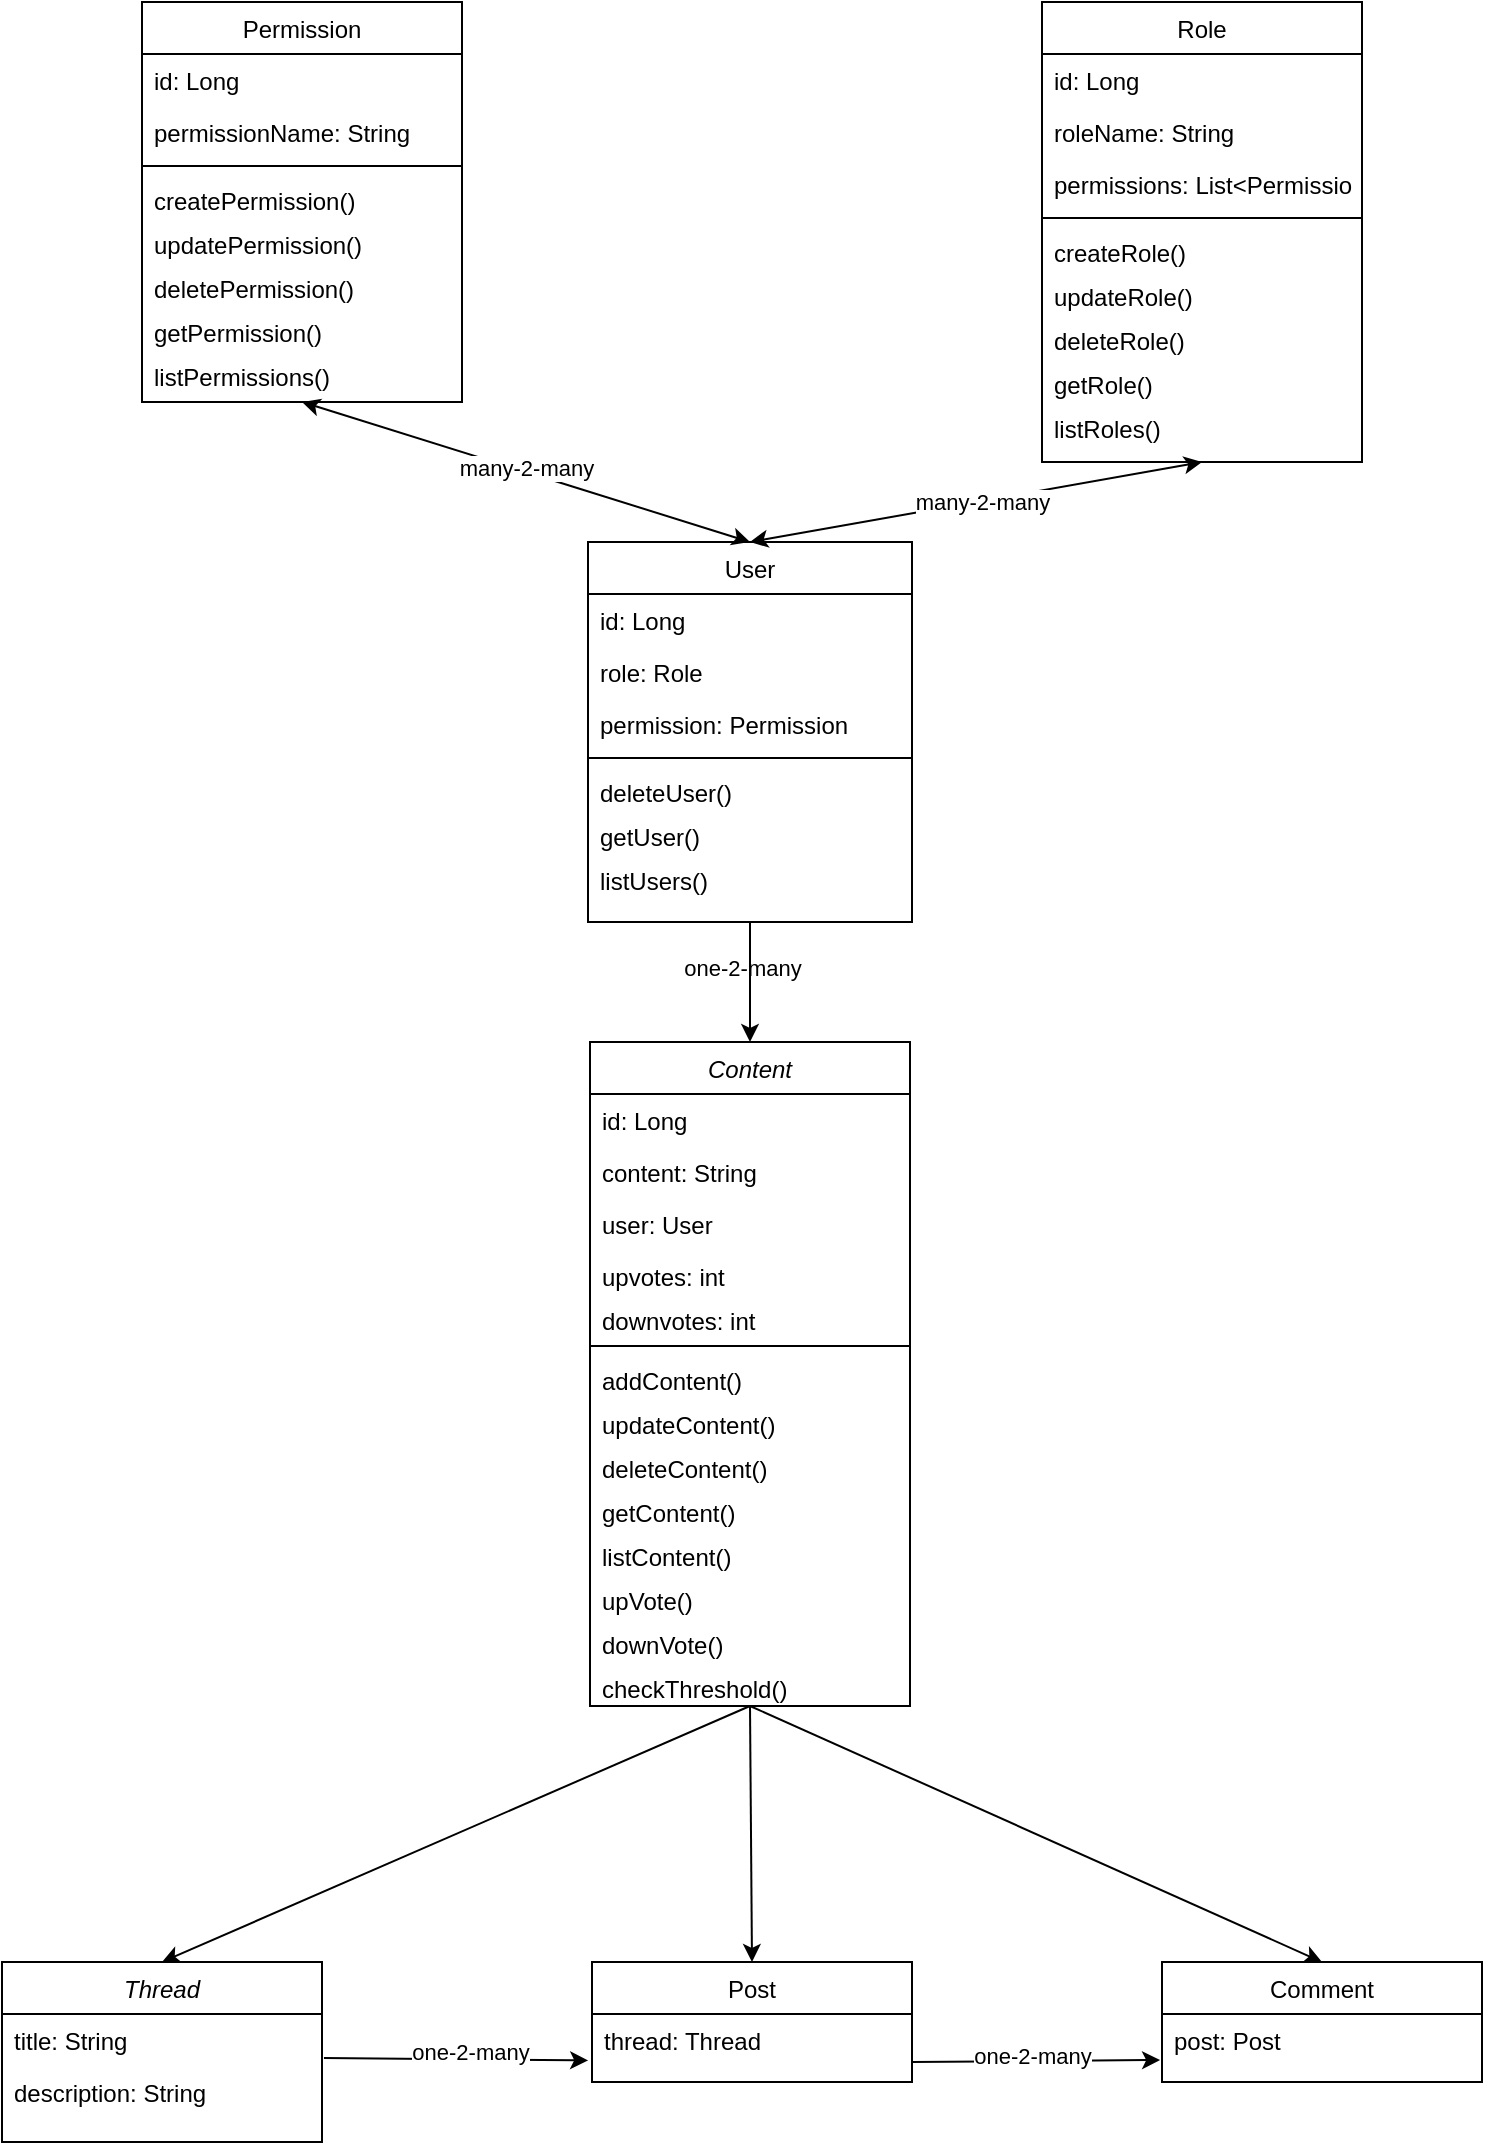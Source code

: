 <mxfile version="24.2.5" type="github">
  <diagram id="C5RBs43oDa-KdzZeNtuy" name="Page-1">
    <mxGraphModel dx="1146" dy="1890" grid="1" gridSize="10" guides="1" tooltips="1" connect="1" arrows="1" fold="1" page="1" pageScale="1" pageWidth="827" pageHeight="1169" math="0" shadow="0">
      <root>
        <mxCell id="WIyWlLk6GJQsqaUBKTNV-0" />
        <mxCell id="WIyWlLk6GJQsqaUBKTNV-1" parent="WIyWlLk6GJQsqaUBKTNV-0" />
        <mxCell id="zkfFHV4jXpPFQw0GAbJ--0" value="Thread" style="swimlane;fontStyle=2;align=center;verticalAlign=top;childLayout=stackLayout;horizontal=1;startSize=26;horizontalStack=0;resizeParent=1;resizeLast=0;collapsible=1;marginBottom=0;rounded=0;shadow=0;strokeWidth=1;" parent="WIyWlLk6GJQsqaUBKTNV-1" vertex="1">
          <mxGeometry x="40" y="510" width="160" height="90" as="geometry">
            <mxRectangle x="230" y="140" width="160" height="26" as="alternateBounds" />
          </mxGeometry>
        </mxCell>
        <mxCell id="zkfFHV4jXpPFQw0GAbJ--2" value="title: String" style="text;align=left;verticalAlign=top;spacingLeft=4;spacingRight=4;overflow=hidden;rotatable=0;points=[[0,0.5],[1,0.5]];portConstraint=eastwest;rounded=0;shadow=0;html=0;" parent="zkfFHV4jXpPFQw0GAbJ--0" vertex="1">
          <mxGeometry y="26" width="160" height="26" as="geometry" />
        </mxCell>
        <mxCell id="nu5phUJEbCEw3xwLuSSD-2" value="description: String" style="text;align=left;verticalAlign=top;spacingLeft=4;spacingRight=4;overflow=hidden;rotatable=0;points=[[0,0.5],[1,0.5]];portConstraint=eastwest;rounded=0;shadow=0;html=0;" parent="zkfFHV4jXpPFQw0GAbJ--0" vertex="1">
          <mxGeometry y="52" width="160" height="26" as="geometry" />
        </mxCell>
        <mxCell id="zkfFHV4jXpPFQw0GAbJ--6" value="Comment" style="swimlane;fontStyle=0;align=center;verticalAlign=top;childLayout=stackLayout;horizontal=1;startSize=26;horizontalStack=0;resizeParent=1;resizeLast=0;collapsible=1;marginBottom=0;rounded=0;shadow=0;strokeWidth=1;" parent="WIyWlLk6GJQsqaUBKTNV-1" vertex="1">
          <mxGeometry x="620" y="510" width="160" height="60" as="geometry">
            <mxRectangle x="130" y="380" width="160" height="26" as="alternateBounds" />
          </mxGeometry>
        </mxCell>
        <mxCell id="nu5phUJEbCEw3xwLuSSD-4" value="post: Post" style="text;align=left;verticalAlign=top;spacingLeft=4;spacingRight=4;overflow=hidden;rotatable=0;points=[[0,0.5],[1,0.5]];portConstraint=eastwest;rounded=0;shadow=0;html=0;" parent="zkfFHV4jXpPFQw0GAbJ--6" vertex="1">
          <mxGeometry y="26" width="160" height="26" as="geometry" />
        </mxCell>
        <mxCell id="zkfFHV4jXpPFQw0GAbJ--13" value="User" style="swimlane;fontStyle=0;align=center;verticalAlign=top;childLayout=stackLayout;horizontal=1;startSize=26;horizontalStack=0;resizeParent=1;resizeLast=0;collapsible=1;marginBottom=0;rounded=0;shadow=0;strokeWidth=1;" parent="WIyWlLk6GJQsqaUBKTNV-1" vertex="1">
          <mxGeometry x="333" y="-200" width="162" height="190" as="geometry">
            <mxRectangle x="340" y="380" width="170" height="26" as="alternateBounds" />
          </mxGeometry>
        </mxCell>
        <mxCell id="zkfFHV4jXpPFQw0GAbJ--14" value="id: Long" style="text;align=left;verticalAlign=top;spacingLeft=4;spacingRight=4;overflow=hidden;rotatable=0;points=[[0,0.5],[1,0.5]];portConstraint=eastwest;" parent="zkfFHV4jXpPFQw0GAbJ--13" vertex="1">
          <mxGeometry y="26" width="162" height="26" as="geometry" />
        </mxCell>
        <mxCell id="nu5phUJEbCEw3xwLuSSD-6" value="role: Role" style="text;align=left;verticalAlign=top;spacingLeft=4;spacingRight=4;overflow=hidden;rotatable=0;points=[[0,0.5],[1,0.5]];portConstraint=eastwest;" parent="zkfFHV4jXpPFQw0GAbJ--13" vertex="1">
          <mxGeometry y="52" width="162" height="26" as="geometry" />
        </mxCell>
        <mxCell id="nu5phUJEbCEw3xwLuSSD-7" value="permission: Permission" style="text;align=left;verticalAlign=top;spacingLeft=4;spacingRight=4;overflow=hidden;rotatable=0;points=[[0,0.5],[1,0.5]];portConstraint=eastwest;" parent="zkfFHV4jXpPFQw0GAbJ--13" vertex="1">
          <mxGeometry y="78" width="162" height="26" as="geometry" />
        </mxCell>
        <mxCell id="nu5phUJEbCEw3xwLuSSD-33" value="" style="line;html=1;strokeWidth=1;align=left;verticalAlign=middle;spacingTop=-1;spacingLeft=3;spacingRight=3;rotatable=0;labelPosition=right;points=[];portConstraint=eastwest;" parent="zkfFHV4jXpPFQw0GAbJ--13" vertex="1">
          <mxGeometry y="104" width="162" height="8" as="geometry" />
        </mxCell>
        <mxCell id="nu5phUJEbCEw3xwLuSSD-34" value="deleteUser()" style="text;align=left;verticalAlign=top;spacingLeft=4;spacingRight=4;overflow=hidden;rotatable=0;points=[[0,0.5],[1,0.5]];portConstraint=eastwest;rounded=0;shadow=0;html=0;" parent="zkfFHV4jXpPFQw0GAbJ--13" vertex="1">
          <mxGeometry y="112" width="162" height="22" as="geometry" />
        </mxCell>
        <mxCell id="nu5phUJEbCEw3xwLuSSD-35" value="getUser()" style="text;align=left;verticalAlign=top;spacingLeft=4;spacingRight=4;overflow=hidden;rotatable=0;points=[[0,0.5],[1,0.5]];portConstraint=eastwest;rounded=0;shadow=0;html=0;" parent="zkfFHV4jXpPFQw0GAbJ--13" vertex="1">
          <mxGeometry y="134" width="162" height="22" as="geometry" />
        </mxCell>
        <mxCell id="nu5phUJEbCEw3xwLuSSD-36" value="listUsers()" style="text;align=left;verticalAlign=top;spacingLeft=4;spacingRight=4;overflow=hidden;rotatable=0;points=[[0,0.5],[1,0.5]];portConstraint=eastwest;rounded=0;shadow=0;html=0;" parent="zkfFHV4jXpPFQw0GAbJ--13" vertex="1">
          <mxGeometry y="156" width="162" height="22" as="geometry" />
        </mxCell>
        <mxCell id="zkfFHV4jXpPFQw0GAbJ--17" value="Post" style="swimlane;fontStyle=0;align=center;verticalAlign=top;childLayout=stackLayout;horizontal=1;startSize=26;horizontalStack=0;resizeParent=1;resizeLast=0;collapsible=1;marginBottom=0;rounded=0;shadow=0;strokeWidth=1;" parent="WIyWlLk6GJQsqaUBKTNV-1" vertex="1">
          <mxGeometry x="335" y="510" width="160" height="60" as="geometry">
            <mxRectangle x="550" y="140" width="160" height="26" as="alternateBounds" />
          </mxGeometry>
        </mxCell>
        <mxCell id="zkfFHV4jXpPFQw0GAbJ--20" value="thread: Thread" style="text;align=left;verticalAlign=top;spacingLeft=4;spacingRight=4;overflow=hidden;rotatable=0;points=[[0,0.5],[1,0.5]];portConstraint=eastwest;rounded=0;shadow=0;html=0;" parent="zkfFHV4jXpPFQw0GAbJ--17" vertex="1">
          <mxGeometry y="26" width="160" height="26" as="geometry" />
        </mxCell>
        <mxCell id="nu5phUJEbCEw3xwLuSSD-37" value="Role" style="swimlane;fontStyle=0;align=center;verticalAlign=top;childLayout=stackLayout;horizontal=1;startSize=26;horizontalStack=0;resizeParent=1;resizeLast=0;collapsible=1;marginBottom=0;rounded=0;shadow=0;strokeWidth=1;" parent="WIyWlLk6GJQsqaUBKTNV-1" vertex="1">
          <mxGeometry x="560" y="-470" width="160" height="230" as="geometry">
            <mxRectangle x="130" y="380" width="160" height="26" as="alternateBounds" />
          </mxGeometry>
        </mxCell>
        <mxCell id="nu5phUJEbCEw3xwLuSSD-38" value="id: Long" style="text;align=left;verticalAlign=top;spacingLeft=4;spacingRight=4;overflow=hidden;rotatable=0;points=[[0,0.5],[1,0.5]];portConstraint=eastwest;" parent="nu5phUJEbCEw3xwLuSSD-37" vertex="1">
          <mxGeometry y="26" width="160" height="26" as="geometry" />
        </mxCell>
        <mxCell id="nu5phUJEbCEw3xwLuSSD-39" value="roleName: String" style="text;align=left;verticalAlign=top;spacingLeft=4;spacingRight=4;overflow=hidden;rotatable=0;points=[[0,0.5],[1,0.5]];portConstraint=eastwest;rounded=0;shadow=0;html=0;" parent="nu5phUJEbCEw3xwLuSSD-37" vertex="1">
          <mxGeometry y="52" width="160" height="26" as="geometry" />
        </mxCell>
        <mxCell id="nu5phUJEbCEw3xwLuSSD-40" value="permissions: List&lt;Permission&gt;" style="text;align=left;verticalAlign=top;spacingLeft=4;spacingRight=4;overflow=hidden;rotatable=0;points=[[0,0.5],[1,0.5]];portConstraint=eastwest;rounded=0;shadow=0;html=0;" parent="nu5phUJEbCEw3xwLuSSD-37" vertex="1">
          <mxGeometry y="78" width="160" height="26" as="geometry" />
        </mxCell>
        <mxCell id="nu5phUJEbCEw3xwLuSSD-42" value="" style="line;html=1;strokeWidth=1;align=left;verticalAlign=middle;spacingTop=-1;spacingLeft=3;spacingRight=3;rotatable=0;labelPosition=right;points=[];portConstraint=eastwest;" parent="nu5phUJEbCEw3xwLuSSD-37" vertex="1">
          <mxGeometry y="104" width="160" height="8" as="geometry" />
        </mxCell>
        <mxCell id="nu5phUJEbCEw3xwLuSSD-43" value="createRole()" style="text;align=left;verticalAlign=top;spacingLeft=4;spacingRight=4;overflow=hidden;rotatable=0;points=[[0,0.5],[1,0.5]];portConstraint=eastwest;rounded=0;shadow=0;html=0;" parent="nu5phUJEbCEw3xwLuSSD-37" vertex="1">
          <mxGeometry y="112" width="160" height="22" as="geometry" />
        </mxCell>
        <mxCell id="nu5phUJEbCEw3xwLuSSD-44" value="updateRole()" style="text;align=left;verticalAlign=top;spacingLeft=4;spacingRight=4;overflow=hidden;rotatable=0;points=[[0,0.5],[1,0.5]];portConstraint=eastwest;rounded=0;shadow=0;html=0;" parent="nu5phUJEbCEw3xwLuSSD-37" vertex="1">
          <mxGeometry y="134" width="160" height="22" as="geometry" />
        </mxCell>
        <mxCell id="nu5phUJEbCEw3xwLuSSD-45" value="deleteRole()" style="text;align=left;verticalAlign=top;spacingLeft=4;spacingRight=4;overflow=hidden;rotatable=0;points=[[0,0.5],[1,0.5]];portConstraint=eastwest;rounded=0;shadow=0;html=0;" parent="nu5phUJEbCEw3xwLuSSD-37" vertex="1">
          <mxGeometry y="156" width="160" height="22" as="geometry" />
        </mxCell>
        <mxCell id="nu5phUJEbCEw3xwLuSSD-46" value="getRole()" style="text;align=left;verticalAlign=top;spacingLeft=4;spacingRight=4;overflow=hidden;rotatable=0;points=[[0,0.5],[1,0.5]];portConstraint=eastwest;rounded=0;shadow=0;html=0;" parent="nu5phUJEbCEw3xwLuSSD-37" vertex="1">
          <mxGeometry y="178" width="160" height="22" as="geometry" />
        </mxCell>
        <mxCell id="nu5phUJEbCEw3xwLuSSD-47" value="listRoles()" style="text;align=left;verticalAlign=top;spacingLeft=4;spacingRight=4;overflow=hidden;rotatable=0;points=[[0,0.5],[1,0.5]];portConstraint=eastwest;rounded=0;shadow=0;html=0;" parent="nu5phUJEbCEw3xwLuSSD-37" vertex="1">
          <mxGeometry y="200" width="160" height="22" as="geometry" />
        </mxCell>
        <mxCell id="nu5phUJEbCEw3xwLuSSD-48" value="Permission" style="swimlane;fontStyle=0;align=center;verticalAlign=top;childLayout=stackLayout;horizontal=1;startSize=26;horizontalStack=0;resizeParent=1;resizeLast=0;collapsible=1;marginBottom=0;rounded=0;shadow=0;strokeWidth=1;" parent="WIyWlLk6GJQsqaUBKTNV-1" vertex="1">
          <mxGeometry x="110" y="-470" width="160" height="200" as="geometry">
            <mxRectangle x="130" y="380" width="160" height="26" as="alternateBounds" />
          </mxGeometry>
        </mxCell>
        <mxCell id="nu5phUJEbCEw3xwLuSSD-49" value="id: Long" style="text;align=left;verticalAlign=top;spacingLeft=4;spacingRight=4;overflow=hidden;rotatable=0;points=[[0,0.5],[1,0.5]];portConstraint=eastwest;" parent="nu5phUJEbCEw3xwLuSSD-48" vertex="1">
          <mxGeometry y="26" width="160" height="26" as="geometry" />
        </mxCell>
        <mxCell id="nu5phUJEbCEw3xwLuSSD-50" value="permissionName: String" style="text;align=left;verticalAlign=top;spacingLeft=4;spacingRight=4;overflow=hidden;rotatable=0;points=[[0,0.5],[1,0.5]];portConstraint=eastwest;rounded=0;shadow=0;html=0;" parent="nu5phUJEbCEw3xwLuSSD-48" vertex="1">
          <mxGeometry y="52" width="160" height="26" as="geometry" />
        </mxCell>
        <mxCell id="nu5phUJEbCEw3xwLuSSD-52" value="" style="line;html=1;strokeWidth=1;align=left;verticalAlign=middle;spacingTop=-1;spacingLeft=3;spacingRight=3;rotatable=0;labelPosition=right;points=[];portConstraint=eastwest;" parent="nu5phUJEbCEw3xwLuSSD-48" vertex="1">
          <mxGeometry y="78" width="160" height="8" as="geometry" />
        </mxCell>
        <mxCell id="nu5phUJEbCEw3xwLuSSD-53" value="createPermission()" style="text;align=left;verticalAlign=top;spacingLeft=4;spacingRight=4;overflow=hidden;rotatable=0;points=[[0,0.5],[1,0.5]];portConstraint=eastwest;rounded=0;shadow=0;html=0;" parent="nu5phUJEbCEw3xwLuSSD-48" vertex="1">
          <mxGeometry y="86" width="160" height="22" as="geometry" />
        </mxCell>
        <mxCell id="nu5phUJEbCEw3xwLuSSD-54" value="updatePermission()" style="text;align=left;verticalAlign=top;spacingLeft=4;spacingRight=4;overflow=hidden;rotatable=0;points=[[0,0.5],[1,0.5]];portConstraint=eastwest;rounded=0;shadow=0;html=0;" parent="nu5phUJEbCEw3xwLuSSD-48" vertex="1">
          <mxGeometry y="108" width="160" height="22" as="geometry" />
        </mxCell>
        <mxCell id="nu5phUJEbCEw3xwLuSSD-55" value="deletePermission()" style="text;align=left;verticalAlign=top;spacingLeft=4;spacingRight=4;overflow=hidden;rotatable=0;points=[[0,0.5],[1,0.5]];portConstraint=eastwest;rounded=0;shadow=0;html=0;" parent="nu5phUJEbCEw3xwLuSSD-48" vertex="1">
          <mxGeometry y="130" width="160" height="22" as="geometry" />
        </mxCell>
        <mxCell id="nu5phUJEbCEw3xwLuSSD-56" value="getPermission()" style="text;align=left;verticalAlign=top;spacingLeft=4;spacingRight=4;overflow=hidden;rotatable=0;points=[[0,0.5],[1,0.5]];portConstraint=eastwest;rounded=0;shadow=0;html=0;" parent="nu5phUJEbCEw3xwLuSSD-48" vertex="1">
          <mxGeometry y="152" width="160" height="22" as="geometry" />
        </mxCell>
        <mxCell id="nu5phUJEbCEw3xwLuSSD-57" value="listPermissions()" style="text;align=left;verticalAlign=top;spacingLeft=4;spacingRight=4;overflow=hidden;rotatable=0;points=[[0,0.5],[1,0.5]];portConstraint=eastwest;rounded=0;shadow=0;html=0;" parent="nu5phUJEbCEw3xwLuSSD-48" vertex="1">
          <mxGeometry y="174" width="160" height="22" as="geometry" />
        </mxCell>
        <mxCell id="nu5phUJEbCEw3xwLuSSD-59" value="" style="endArrow=classic;html=1;rounded=0;entryX=0.5;entryY=0;entryDx=0;entryDy=0;exitX=0.5;exitY=1;exitDx=0;exitDy=0;" parent="WIyWlLk6GJQsqaUBKTNV-1" source="nu5phUJEbCEw3xwLuSSD-80" target="zkfFHV4jXpPFQw0GAbJ--0" edge="1">
          <mxGeometry width="50" height="50" relative="1" as="geometry">
            <mxPoint x="140" as="sourcePoint" />
            <mxPoint x="190" y="-50" as="targetPoint" />
          </mxGeometry>
        </mxCell>
        <mxCell id="nu5phUJEbCEw3xwLuSSD-60" value="" style="endArrow=classic;html=1;rounded=0;entryX=0.5;entryY=0;entryDx=0;entryDy=0;exitX=0.5;exitY=1;exitDx=0;exitDy=0;" parent="WIyWlLk6GJQsqaUBKTNV-1" source="nu5phUJEbCEw3xwLuSSD-80" target="zkfFHV4jXpPFQw0GAbJ--17" edge="1">
          <mxGeometry width="50" height="50" relative="1" as="geometry">
            <mxPoint x="410" y="-10" as="sourcePoint" />
            <mxPoint x="440" y="50" as="targetPoint" />
          </mxGeometry>
        </mxCell>
        <mxCell id="nu5phUJEbCEw3xwLuSSD-61" value="" style="endArrow=classic;html=1;rounded=0;exitX=0.5;exitY=1;exitDx=0;exitDy=0;entryX=0.5;entryY=0;entryDx=0;entryDy=0;" parent="WIyWlLk6GJQsqaUBKTNV-1" source="nu5phUJEbCEw3xwLuSSD-80" target="zkfFHV4jXpPFQw0GAbJ--6" edge="1">
          <mxGeometry width="50" height="50" relative="1" as="geometry">
            <mxPoint x="640" y="-50" as="sourcePoint" />
            <mxPoint x="690" y="-100" as="targetPoint" />
          </mxGeometry>
        </mxCell>
        <mxCell id="nu5phUJEbCEw3xwLuSSD-65" value="" style="endArrow=classic;html=1;rounded=0;entryX=-0.012;entryY=0.892;entryDx=0;entryDy=0;entryPerimeter=0;exitX=1.006;exitY=0.846;exitDx=0;exitDy=0;exitPerimeter=0;" parent="WIyWlLk6GJQsqaUBKTNV-1" target="zkfFHV4jXpPFQw0GAbJ--20" edge="1">
          <mxGeometry relative="1" as="geometry">
            <mxPoint x="200.96" y="557.996" as="sourcePoint" />
            <mxPoint x="330" y="330" as="targetPoint" />
          </mxGeometry>
        </mxCell>
        <mxCell id="nu5phUJEbCEw3xwLuSSD-67" value="one-2-many&lt;div&gt;&lt;br&gt;&lt;/div&gt;" style="edgeLabel;html=1;align=center;verticalAlign=middle;resizable=0;points=[];" parent="nu5phUJEbCEw3xwLuSSD-65" vertex="1" connectable="0">
          <mxGeometry x="0.1" y="-3" relative="1" as="geometry">
            <mxPoint as="offset" />
          </mxGeometry>
        </mxCell>
        <mxCell id="nu5phUJEbCEw3xwLuSSD-77" value="one-2-many&lt;div&gt;&lt;br&gt;&lt;/div&gt;" style="edgeLabel;html=1;align=center;verticalAlign=middle;resizable=0;points=[];" parent="nu5phUJEbCEw3xwLuSSD-65" vertex="1" connectable="0">
          <mxGeometry x="0.1" y="-3" relative="1" as="geometry">
            <mxPoint x="136" y="-542" as="offset" />
          </mxGeometry>
        </mxCell>
        <mxCell id="nu5phUJEbCEw3xwLuSSD-69" value="" style="endArrow=classic;html=1;rounded=0;entryX=-0.006;entryY=0.885;entryDx=0;entryDy=0;entryPerimeter=0;" parent="WIyWlLk6GJQsqaUBKTNV-1" target="nu5phUJEbCEw3xwLuSSD-4" edge="1">
          <mxGeometry relative="1" as="geometry">
            <mxPoint x="495.0" y="560" as="sourcePoint" />
            <mxPoint x="599.44" y="560.812" as="targetPoint" />
          </mxGeometry>
        </mxCell>
        <mxCell id="nu5phUJEbCEw3xwLuSSD-70" value="Label" style="edgeLabel;resizable=0;html=1;;align=center;verticalAlign=middle;" parent="nu5phUJEbCEw3xwLuSSD-69" connectable="0" vertex="1">
          <mxGeometry relative="1" as="geometry" />
        </mxCell>
        <mxCell id="nu5phUJEbCEw3xwLuSSD-71" value="one-2-many" style="edgeLabel;html=1;align=center;verticalAlign=middle;resizable=0;points=[];" parent="nu5phUJEbCEw3xwLuSSD-69" vertex="1" connectable="0">
          <mxGeometry x="-0.032" y="3" relative="1" as="geometry">
            <mxPoint as="offset" />
          </mxGeometry>
        </mxCell>
        <mxCell id="nu5phUJEbCEw3xwLuSSD-72" value="" style="endArrow=classic;startArrow=classic;html=1;rounded=0;entryX=0.5;entryY=1;entryDx=0;entryDy=0;exitX=0.5;exitY=0;exitDx=0;exitDy=0;" parent="WIyWlLk6GJQsqaUBKTNV-1" source="zkfFHV4jXpPFQw0GAbJ--13" target="nu5phUJEbCEw3xwLuSSD-37" edge="1">
          <mxGeometry width="50" height="50" relative="1" as="geometry">
            <mxPoint x="390" y="-110" as="sourcePoint" />
            <mxPoint x="440" y="-160" as="targetPoint" />
          </mxGeometry>
        </mxCell>
        <mxCell id="nu5phUJEbCEw3xwLuSSD-74" value="many-2-many" style="edgeLabel;html=1;align=center;verticalAlign=middle;resizable=0;points=[];" parent="nu5phUJEbCEw3xwLuSSD-72" vertex="1" connectable="0">
          <mxGeometry x="-0.036" y="-6" relative="1" as="geometry">
            <mxPoint x="6" y="-7" as="offset" />
          </mxGeometry>
        </mxCell>
        <mxCell id="nu5phUJEbCEw3xwLuSSD-75" value="" style="endArrow=classic;startArrow=classic;html=1;rounded=0;entryX=0.5;entryY=0;entryDx=0;entryDy=0;exitX=0.5;exitY=1;exitDx=0;exitDy=0;" parent="WIyWlLk6GJQsqaUBKTNV-1" source="nu5phUJEbCEw3xwLuSSD-48" target="zkfFHV4jXpPFQw0GAbJ--13" edge="1">
          <mxGeometry width="50" height="50" relative="1" as="geometry">
            <mxPoint x="77" y="-170" as="sourcePoint" />
            <mxPoint x="303" y="-210" as="targetPoint" />
          </mxGeometry>
        </mxCell>
        <mxCell id="nu5phUJEbCEw3xwLuSSD-76" value="many-2-many" style="edgeLabel;html=1;align=center;verticalAlign=middle;resizable=0;points=[];" parent="nu5phUJEbCEw3xwLuSSD-75" vertex="1" connectable="0">
          <mxGeometry x="-0.036" y="-6" relative="1" as="geometry">
            <mxPoint x="6" y="-7" as="offset" />
          </mxGeometry>
        </mxCell>
        <mxCell id="nu5phUJEbCEw3xwLuSSD-80" value="Content" style="swimlane;fontStyle=2;align=center;verticalAlign=top;childLayout=stackLayout;horizontal=1;startSize=26;horizontalStack=0;resizeParent=1;resizeLast=0;collapsible=1;marginBottom=0;rounded=0;shadow=0;strokeWidth=1;" parent="WIyWlLk6GJQsqaUBKTNV-1" vertex="1">
          <mxGeometry x="334" y="50" width="160" height="332" as="geometry">
            <mxRectangle x="130" y="380" width="160" height="26" as="alternateBounds" />
          </mxGeometry>
        </mxCell>
        <mxCell id="nu5phUJEbCEw3xwLuSSD-81" value="id: Long" style="text;align=left;verticalAlign=top;spacingLeft=4;spacingRight=4;overflow=hidden;rotatable=0;points=[[0,0.5],[1,0.5]];portConstraint=eastwest;" parent="nu5phUJEbCEw3xwLuSSD-80" vertex="1">
          <mxGeometry y="26" width="160" height="26" as="geometry" />
        </mxCell>
        <mxCell id="nu5phUJEbCEw3xwLuSSD-82" value="content: String" style="text;align=left;verticalAlign=top;spacingLeft=4;spacingRight=4;overflow=hidden;rotatable=0;points=[[0,0.5],[1,0.5]];portConstraint=eastwest;rounded=0;shadow=0;html=0;" parent="nu5phUJEbCEw3xwLuSSD-80" vertex="1">
          <mxGeometry y="52" width="160" height="26" as="geometry" />
        </mxCell>
        <mxCell id="nu5phUJEbCEw3xwLuSSD-84" value="user: User" style="text;align=left;verticalAlign=top;spacingLeft=4;spacingRight=4;overflow=hidden;rotatable=0;points=[[0,0.5],[1,0.5]];portConstraint=eastwest;rounded=0;shadow=0;html=0;" parent="nu5phUJEbCEw3xwLuSSD-80" vertex="1">
          <mxGeometry y="78" width="160" height="26" as="geometry" />
        </mxCell>
        <mxCell id="jRqBXs5ZxfqoaxZFGPqK-1" value="upvotes: int" style="text;align=left;verticalAlign=top;spacingLeft=4;spacingRight=4;overflow=hidden;rotatable=0;points=[[0,0.5],[1,0.5]];portConstraint=eastwest;rounded=0;shadow=0;html=0;" vertex="1" parent="nu5phUJEbCEw3xwLuSSD-80">
          <mxGeometry y="104" width="160" height="22" as="geometry" />
        </mxCell>
        <mxCell id="jRqBXs5ZxfqoaxZFGPqK-6" value="downvotes: int" style="text;align=left;verticalAlign=top;spacingLeft=4;spacingRight=4;overflow=hidden;rotatable=0;points=[[0,0.5],[1,0.5]];portConstraint=eastwest;rounded=0;shadow=0;html=0;" vertex="1" parent="nu5phUJEbCEw3xwLuSSD-80">
          <mxGeometry y="126" width="160" height="22" as="geometry" />
        </mxCell>
        <mxCell id="nu5phUJEbCEw3xwLuSSD-85" value="" style="line;html=1;strokeWidth=1;align=left;verticalAlign=middle;spacingTop=-1;spacingLeft=3;spacingRight=3;rotatable=0;labelPosition=right;points=[];portConstraint=eastwest;" parent="nu5phUJEbCEw3xwLuSSD-80" vertex="1">
          <mxGeometry y="148" width="160" height="8" as="geometry" />
        </mxCell>
        <mxCell id="nu5phUJEbCEw3xwLuSSD-86" value="addContent()" style="text;align=left;verticalAlign=top;spacingLeft=4;spacingRight=4;overflow=hidden;rotatable=0;points=[[0,0.5],[1,0.5]];portConstraint=eastwest;rounded=0;shadow=0;html=0;" parent="nu5phUJEbCEw3xwLuSSD-80" vertex="1">
          <mxGeometry y="156" width="160" height="22" as="geometry" />
        </mxCell>
        <mxCell id="nu5phUJEbCEw3xwLuSSD-87" value="updateContent()" style="text;align=left;verticalAlign=top;spacingLeft=4;spacingRight=4;overflow=hidden;rotatable=0;points=[[0,0.5],[1,0.5]];portConstraint=eastwest;rounded=0;shadow=0;html=0;" parent="nu5phUJEbCEw3xwLuSSD-80" vertex="1">
          <mxGeometry y="178" width="160" height="22" as="geometry" />
        </mxCell>
        <mxCell id="nu5phUJEbCEw3xwLuSSD-88" value="deleteContent()" style="text;align=left;verticalAlign=top;spacingLeft=4;spacingRight=4;overflow=hidden;rotatable=0;points=[[0,0.5],[1,0.5]];portConstraint=eastwest;rounded=0;shadow=0;html=0;" parent="nu5phUJEbCEw3xwLuSSD-80" vertex="1">
          <mxGeometry y="200" width="160" height="22" as="geometry" />
        </mxCell>
        <mxCell id="nu5phUJEbCEw3xwLuSSD-89" value="getContent()" style="text;align=left;verticalAlign=top;spacingLeft=4;spacingRight=4;overflow=hidden;rotatable=0;points=[[0,0.5],[1,0.5]];portConstraint=eastwest;rounded=0;shadow=0;html=0;" parent="nu5phUJEbCEw3xwLuSSD-80" vertex="1">
          <mxGeometry y="222" width="160" height="22" as="geometry" />
        </mxCell>
        <mxCell id="nu5phUJEbCEw3xwLuSSD-90" value="listContent()" style="text;align=left;verticalAlign=top;spacingLeft=4;spacingRight=4;overflow=hidden;rotatable=0;points=[[0,0.5],[1,0.5]];portConstraint=eastwest;rounded=0;shadow=0;html=0;" parent="nu5phUJEbCEw3xwLuSSD-80" vertex="1">
          <mxGeometry y="244" width="160" height="22" as="geometry" />
        </mxCell>
        <mxCell id="jRqBXs5ZxfqoaxZFGPqK-4" value="upVote()" style="text;align=left;verticalAlign=top;spacingLeft=4;spacingRight=4;overflow=hidden;rotatable=0;points=[[0,0.5],[1,0.5]];portConstraint=eastwest;rounded=0;shadow=0;html=0;" vertex="1" parent="nu5phUJEbCEw3xwLuSSD-80">
          <mxGeometry y="266" width="160" height="22" as="geometry" />
        </mxCell>
        <mxCell id="jRqBXs5ZxfqoaxZFGPqK-5" value="downVote()" style="text;align=left;verticalAlign=top;spacingLeft=4;spacingRight=4;overflow=hidden;rotatable=0;points=[[0,0.5],[1,0.5]];portConstraint=eastwest;rounded=0;shadow=0;html=0;" vertex="1" parent="nu5phUJEbCEw3xwLuSSD-80">
          <mxGeometry y="288" width="160" height="22" as="geometry" />
        </mxCell>
        <mxCell id="jRqBXs5ZxfqoaxZFGPqK-7" value="checkThreshold()" style="text;align=left;verticalAlign=top;spacingLeft=4;spacingRight=4;overflow=hidden;rotatable=0;points=[[0,0.5],[1,0.5]];portConstraint=eastwest;rounded=0;shadow=0;html=0;" vertex="1" parent="nu5phUJEbCEw3xwLuSSD-80">
          <mxGeometry y="310" width="160" height="22" as="geometry" />
        </mxCell>
        <mxCell id="nu5phUJEbCEw3xwLuSSD-92" value="" style="endArrow=classic;html=1;rounded=0;exitX=0.5;exitY=1;exitDx=0;exitDy=0;entryX=0.5;entryY=0;entryDx=0;entryDy=0;" parent="WIyWlLk6GJQsqaUBKTNV-1" source="zkfFHV4jXpPFQw0GAbJ--13" target="nu5phUJEbCEw3xwLuSSD-80" edge="1">
          <mxGeometry width="50" height="50" relative="1" as="geometry">
            <mxPoint x="420" y="90" as="sourcePoint" />
            <mxPoint x="580" y="30" as="targetPoint" />
          </mxGeometry>
        </mxCell>
      </root>
    </mxGraphModel>
  </diagram>
</mxfile>
